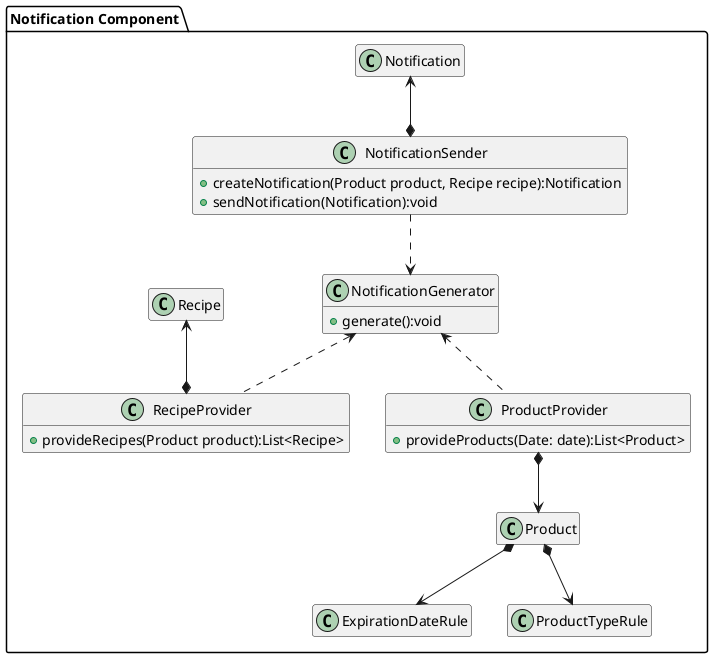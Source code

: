 @startuml NotificationComponent

package "Notification Component" {

class NotificationGenerator {
    +generate():void
}

class NotificationSender {
    +createNotification(Product product, Recipe recipe):Notification
    +sendNotification(Notification):void
}

class Notification {

}

class RecipeProvider {
+provideRecipes(Product product):List<Recipe>
}

class Recipe {

}

class ProductProvider {
+provideProducts(Date: date):List<Product>
}

class Product {

}

class ExpirationDateRule {

}

class ProductTypeRule {

}

NotificationSender ..> NotificationGenerator
Notification <--* NotificationSender
NotificationGenerator <.. RecipeProvider
Recipe <--* RecipeProvider
NotificationGenerator <.. ProductProvider
ProductProvider *--> Product
Product *--> ExpirationDateRule
Product *--> ProductTypeRule

hide members
show NotificationGenerator methods
show NotificationSender methods
show RecipeProvider methods
show ProductProvider methods

}

@enduml